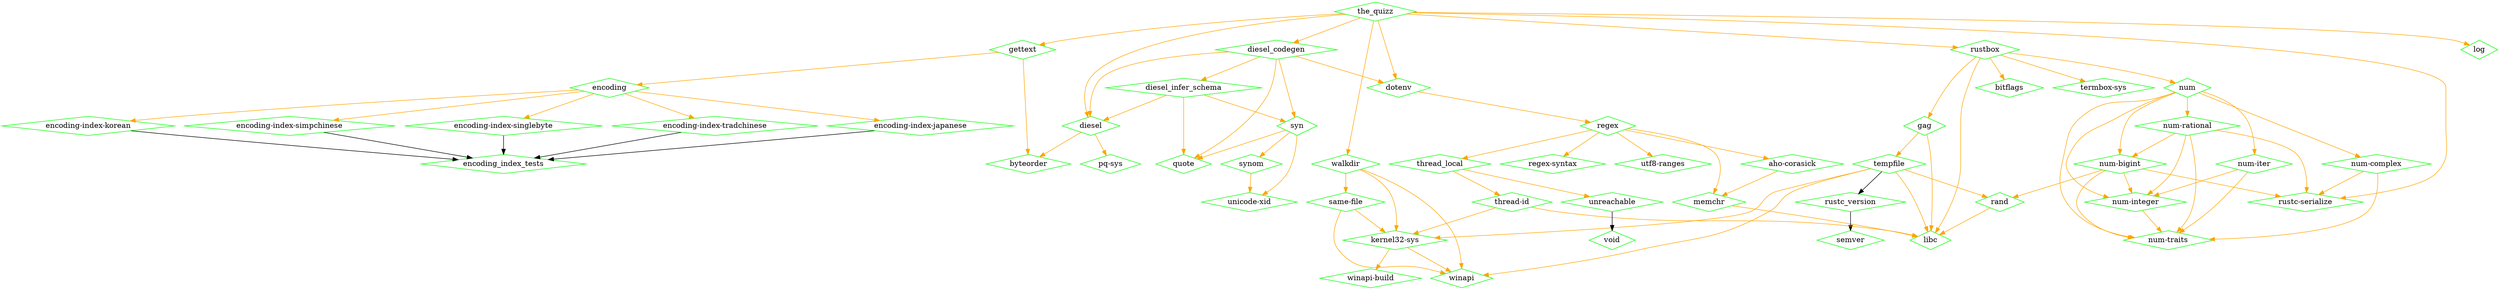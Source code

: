 digraph dependencies {
	N0[label="the_quizz",shape=diamond,color=green];
	N1[label="diesel",shape=diamond,color=green];
	N2[label="diesel_codegen",shape=diamond,color=green];
	N3[label="dotenv",shape=diamond,color=green];
	N4[label="gettext",shape=diamond,color=green];
	N5[label="log",shape=diamond,color=green];
	N6[label="rustbox",shape=diamond,color=green];
	N7[label="rustc-serialize",shape=diamond,color=green];
	N8[label="walkdir",shape=diamond,color=green];
	N9[label="aho-corasick",shape=diamond,color=green];
	N10[label="memchr",shape=diamond,color=green];
	N11[label="bitflags",shape=diamond,color=green];
	N12[label="byteorder",shape=diamond,color=green];
	N13[label="num",shape=diamond,color=green];
	N14[label="pq-sys",shape=diamond,color=green];
	N15[label="diesel_infer_schema",shape=diamond,color=green];
	N16[label="quote",shape=diamond,color=green];
	N17[label="syn",shape=diamond,color=green];
	N18[label="regex",shape=diamond,color=green];
	N19[label="encoding",shape=diamond,color=green];
	N20[label="encoding-index-japanese",shape=diamond,color=green];
	N21[label="encoding-index-korean",shape=diamond,color=green];
	N22[label="encoding-index-simpchinese",shape=diamond,color=green];
	N23[label="encoding-index-singlebyte",shape=diamond,color=green];
	N24[label="encoding-index-tradchinese",shape=diamond,color=green];
	N25[label="encoding_index_tests",shape=diamond,color=green];
	N26[label="gag",shape=diamond,color=green];
	N27[label="libc",shape=diamond,color=green];
	N28[label="tempfile",shape=diamond,color=green];
	N29[label="kernel32-sys",shape=diamond,color=green];
	N30[label="winapi",shape=diamond,color=green];
	N31[label="winapi-build",shape=diamond,color=green];
	N32[label="num-bigint",shape=diamond,color=green];
	N33[label="num-complex",shape=diamond,color=green];
	N34[label="num-integer",shape=diamond,color=green];
	N35[label="num-iter",shape=diamond,color=green];
	N36[label="num-rational",shape=diamond,color=green];
	N37[label="num-traits",shape=diamond,color=green];
	N38[label="rand",shape=diamond,color=green];
	N39[label="regex-syntax",shape=diamond,color=green];
	N40[label="thread_local",shape=diamond,color=green];
	N41[label="utf8-ranges",shape=diamond,color=green];
	N42[label="termbox-sys",shape=diamond,color=green];
	N43[label="rustc_version",shape=diamond,color=green];
	N44[label="semver",shape=diamond,color=green];
	N45[label="same-file",shape=diamond,color=green];
	N46[label="synom",shape=diamond,color=green];
	N47[label="unicode-xid",shape=diamond,color=green];
	N48[label="thread-id",shape=diamond,color=green];
	N49[label="unreachable",shape=diamond,color=green];
	N50[label="void",shape=diamond,color=green];
	N0 -> N1[label="",color=orange];
	N0 -> N2[label="",color=orange];
	N0 -> N3[label="",color=orange];
	N0 -> N4[label="",color=orange];
	N0 -> N5[label="",color=orange];
	N0 -> N6[label="",color=orange];
	N0 -> N7[label="",color=orange];
	N0 -> N8[label="",color=orange];
	N1 -> N12[label="",color=orange];
	N1 -> N14[label="",color=orange];
	N2 -> N1[label="",color=orange];
	N2 -> N3[label="",color=orange];
	N2 -> N15[label="",color=orange];
	N2 -> N16[label="",color=orange];
	N2 -> N17[label="",color=orange];
	N3 -> N18[label="",color=orange];
	N4 -> N12[label="",color=orange];
	N4 -> N19[label="",color=orange];
	N6 -> N11[label="",color=orange];
	N6 -> N13[label="",color=orange];
	N6 -> N26[label="",color=orange];
	N6 -> N27[label="",color=orange];
	N6 -> N42[label="",color=orange];
	N8 -> N29[label="",color=orange];
	N8 -> N30[label="",color=orange];
	N8 -> N45[label="",color=orange];
	N9 -> N10[label="",color=orange];
	N10 -> N27[label="",color=orange];
	N13 -> N32[label="",color=orange];
	N13 -> N33[label="",color=orange];
	N13 -> N34[label="",color=orange];
	N13 -> N35[label="",color=orange];
	N13 -> N36[label="",color=orange];
	N13 -> N37[label="",color=orange];
	N15 -> N1[label="",color=orange];
	N15 -> N16[label="",color=orange];
	N15 -> N17[label="",color=orange];
	N17 -> N16[label="",color=orange];
	N17 -> N46[label="",color=orange];
	N17 -> N47[label="",color=orange];
	N18 -> N9[label="",color=orange];
	N18 -> N10[label="",color=orange];
	N18 -> N39[label="",color=orange];
	N18 -> N40[label="",color=orange];
	N18 -> N41[label="",color=orange];
	N19 -> N20[label="",color=orange];
	N19 -> N21[label="",color=orange];
	N19 -> N22[label="",color=orange];
	N19 -> N23[label="",color=orange];
	N19 -> N24[label="",color=orange];
	N20 -> N25[label=""];
	N21 -> N25[label=""];
	N22 -> N25[label=""];
	N23 -> N25[label=""];
	N24 -> N25[label=""];
	N26 -> N27[label="",color=orange];
	N26 -> N28[label="",color=orange];
	N28 -> N27[label="",color=orange];
	N28 -> N29[label="",color=orange];
	N28 -> N30[label="",color=orange];
	N28 -> N38[label="",color=orange];
	N28 -> N43[label=""];
	N29 -> N30[label="",color=orange];
	N29 -> N31[label="",color=orange];
	N32 -> N7[label="",color=orange];
	N32 -> N34[label="",color=orange];
	N32 -> N37[label="",color=orange];
	N32 -> N38[label="",color=orange];
	N33 -> N7[label="",color=orange];
	N33 -> N37[label="",color=orange];
	N34 -> N37[label="",color=orange];
	N35 -> N34[label="",color=orange];
	N35 -> N37[label="",color=orange];
	N36 -> N7[label="",color=orange];
	N36 -> N32[label="",color=orange];
	N36 -> N34[label="",color=orange];
	N36 -> N37[label="",color=orange];
	N38 -> N27[label="",color=orange];
	N40 -> N48[label="",color=orange];
	N40 -> N49[label="",color=orange];
	N43 -> N44[label=""];
	N45 -> N29[label="",color=orange];
	N45 -> N30[label="",color=orange];
	N46 -> N47[label="",color=orange];
	N48 -> N27[label="",color=orange];
	N48 -> N29[label="",color=orange];
	N49 -> N50[label=""];
}
